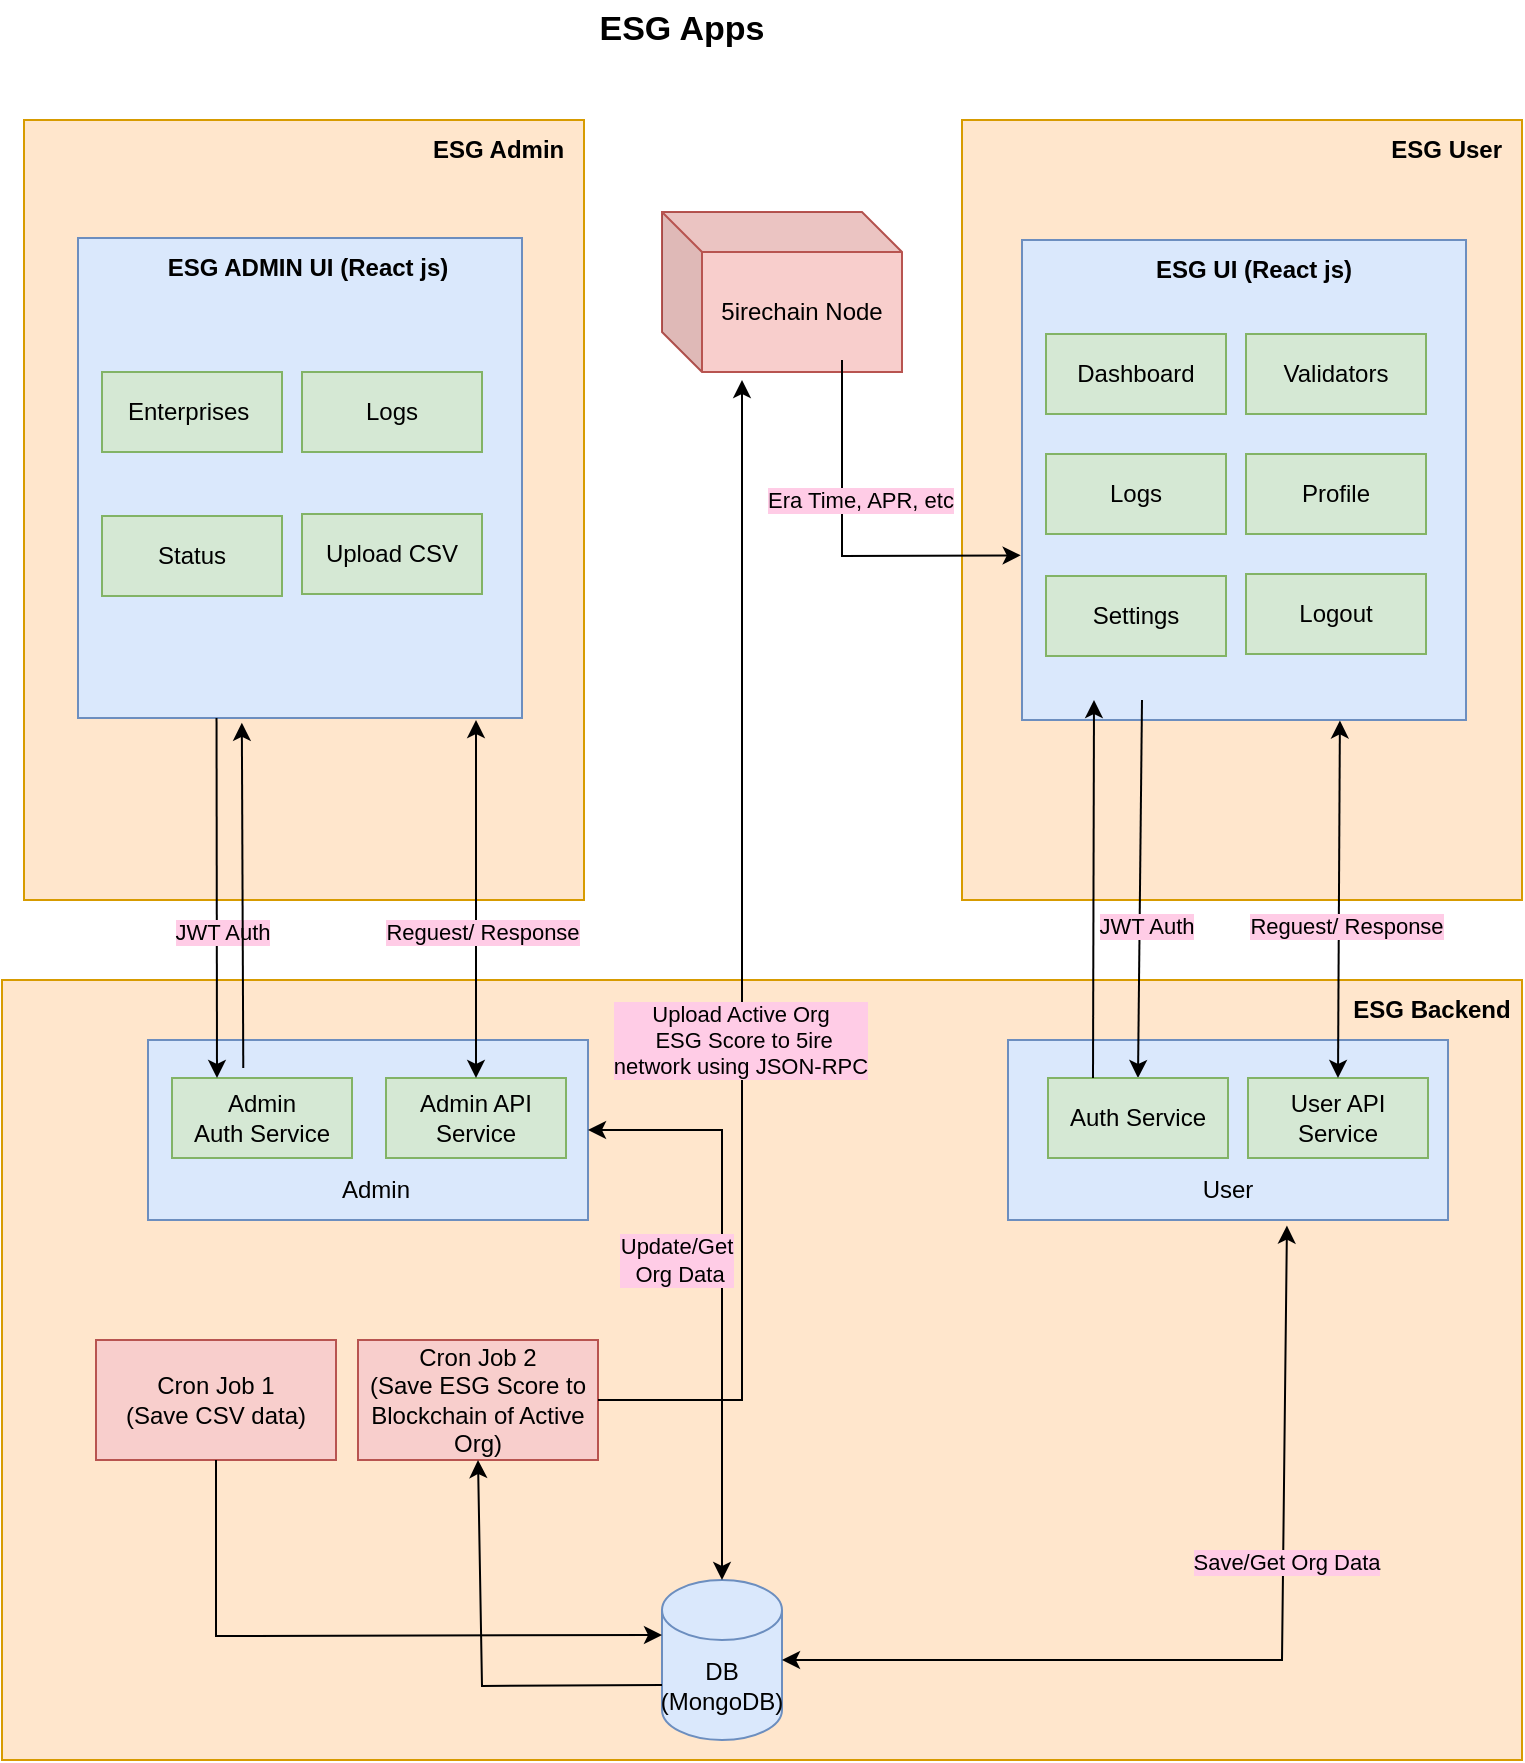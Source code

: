 <mxfile version="21.5.2" type="github">
  <diagram name="Page-1" id="aj00ORtfpLPkY7saenWm">
    <mxGraphModel dx="1360" dy="855" grid="1" gridSize="10" guides="1" tooltips="1" connect="1" arrows="1" fold="1" page="1" pageScale="1" pageWidth="827" pageHeight="1169" math="0" shadow="0">
      <root>
        <mxCell id="0" />
        <mxCell id="1" parent="0" />
        <mxCell id="An4C48waC3ODYYh6WrG2-1" value="&lt;b&gt;&lt;font style=&quot;font-size: 17px;&quot;&gt;ESG Apps&lt;/font&gt;&lt;/b&gt;" style="text;html=1;strokeColor=none;fillColor=none;align=center;verticalAlign=middle;whiteSpace=wrap;rounded=0;" vertex="1" parent="1">
          <mxGeometry x="270" y="40" width="220" height="30" as="geometry" />
        </mxCell>
        <mxCell id="An4C48waC3ODYYh6WrG2-2" value="" style="rounded=0;whiteSpace=wrap;html=1;fillColor=#ffe6cc;strokeColor=#d79b00;" vertex="1" parent="1">
          <mxGeometry x="51" y="100" width="280" height="390" as="geometry" />
        </mxCell>
        <mxCell id="An4C48waC3ODYYh6WrG2-3" value="" style="rounded=0;whiteSpace=wrap;html=1;fillColor=#ffe6cc;strokeColor=#d79b00;" vertex="1" parent="1">
          <mxGeometry x="520" y="100" width="280" height="390" as="geometry" />
        </mxCell>
        <mxCell id="An4C48waC3ODYYh6WrG2-4" value="" style="rounded=0;whiteSpace=wrap;html=1;fillColor=#ffe6cc;strokeColor=#d79b00;" vertex="1" parent="1">
          <mxGeometry x="40" y="530" width="760" height="390" as="geometry" />
        </mxCell>
        <mxCell id="An4C48waC3ODYYh6WrG2-5" value="ESG User&amp;nbsp;" style="text;html=1;strokeColor=none;fillColor=none;align=center;verticalAlign=middle;whiteSpace=wrap;rounded=0;fontStyle=1" vertex="1" parent="1">
          <mxGeometry x="729" y="100" width="70" height="30" as="geometry" />
        </mxCell>
        <mxCell id="An4C48waC3ODYYh6WrG2-6" value="ESG Admin&amp;nbsp;" style="text;html=1;strokeColor=none;fillColor=none;align=center;verticalAlign=middle;whiteSpace=wrap;rounded=0;fontStyle=1" vertex="1" parent="1">
          <mxGeometry x="250" y="100" width="80" height="30" as="geometry" />
        </mxCell>
        <mxCell id="An4C48waC3ODYYh6WrG2-7" value="ESG Backend" style="text;html=1;strokeColor=none;fillColor=none;align=center;verticalAlign=middle;whiteSpace=wrap;rounded=0;fontStyle=1" vertex="1" parent="1">
          <mxGeometry x="710" y="530" width="90" height="30" as="geometry" />
        </mxCell>
        <mxCell id="An4C48waC3ODYYh6WrG2-8" value="" style="rounded=0;whiteSpace=wrap;html=1;fillColor=#dae8fc;strokeColor=#6c8ebf;" vertex="1" parent="1">
          <mxGeometry x="550" y="160" width="222" height="240" as="geometry" />
        </mxCell>
        <mxCell id="An4C48waC3ODYYh6WrG2-9" value="Dashboard" style="rounded=0;whiteSpace=wrap;html=1;fillColor=#d5e8d4;strokeColor=#82b366;" vertex="1" parent="1">
          <mxGeometry x="562" y="207" width="90" height="40" as="geometry" />
        </mxCell>
        <mxCell id="An4C48waC3ODYYh6WrG2-10" value="Validators" style="rounded=0;whiteSpace=wrap;html=1;fillColor=#d5e8d4;strokeColor=#82b366;" vertex="1" parent="1">
          <mxGeometry x="662" y="207" width="90" height="40" as="geometry" />
        </mxCell>
        <mxCell id="An4C48waC3ODYYh6WrG2-11" value="Logs" style="rounded=0;whiteSpace=wrap;html=1;fillColor=#d5e8d4;strokeColor=#82b366;" vertex="1" parent="1">
          <mxGeometry x="562" y="267" width="90" height="40" as="geometry" />
        </mxCell>
        <mxCell id="An4C48waC3ODYYh6WrG2-12" value="Profile" style="rounded=0;whiteSpace=wrap;html=1;fillColor=#d5e8d4;strokeColor=#82b366;" vertex="1" parent="1">
          <mxGeometry x="662" y="267" width="90" height="40" as="geometry" />
        </mxCell>
        <mxCell id="An4C48waC3ODYYh6WrG2-13" value="Settings" style="rounded=0;whiteSpace=wrap;html=1;fillColor=#d5e8d4;strokeColor=#82b366;" vertex="1" parent="1">
          <mxGeometry x="562" y="328" width="90" height="40" as="geometry" />
        </mxCell>
        <mxCell id="An4C48waC3ODYYh6WrG2-14" value="ESG UI (React js)" style="text;html=1;strokeColor=none;fillColor=none;align=center;verticalAlign=middle;whiteSpace=wrap;rounded=0;fontStyle=1" vertex="1" parent="1">
          <mxGeometry x="613" y="160" width="106" height="30" as="geometry" />
        </mxCell>
        <mxCell id="An4C48waC3ODYYh6WrG2-16" value="" style="rounded=0;whiteSpace=wrap;html=1;fillColor=#dae8fc;strokeColor=#6c8ebf;" vertex="1" parent="1">
          <mxGeometry x="543" y="560" width="220" height="90" as="geometry" />
        </mxCell>
        <mxCell id="An4C48waC3ODYYh6WrG2-18" value="" style="endArrow=classic;html=1;rounded=0;entryX=0.5;entryY=0;entryDx=0;entryDy=0;" edge="1" parent="1" target="An4C48waC3ODYYh6WrG2-19">
          <mxGeometry width="50" height="50" relative="1" as="geometry">
            <mxPoint x="610" y="390" as="sourcePoint" />
            <mxPoint x="534" y="560" as="targetPoint" />
          </mxGeometry>
        </mxCell>
        <mxCell id="An4C48waC3ODYYh6WrG2-20" value="JWT Auth" style="edgeLabel;html=1;align=center;verticalAlign=middle;resizable=0;points=[];labelBackgroundColor=#FFCCE6;" vertex="1" connectable="0" parent="An4C48waC3ODYYh6WrG2-18">
          <mxGeometry x="-0.004" y="2" relative="1" as="geometry">
            <mxPoint x="1" y="19" as="offset" />
          </mxGeometry>
        </mxCell>
        <mxCell id="An4C48waC3ODYYh6WrG2-19" value="Auth Service" style="rounded=0;whiteSpace=wrap;html=1;fillColor=#d5e8d4;strokeColor=#82b366;" vertex="1" parent="1">
          <mxGeometry x="563" y="579" width="90" height="40" as="geometry" />
        </mxCell>
        <mxCell id="An4C48waC3ODYYh6WrG2-21" value="" style="endArrow=classic;html=1;rounded=0;exitX=0.25;exitY=0;exitDx=0;exitDy=0;" edge="1" parent="1" source="An4C48waC3ODYYh6WrG2-19">
          <mxGeometry width="50" height="50" relative="1" as="geometry">
            <mxPoint x="512" y="560" as="sourcePoint" />
            <mxPoint x="586" y="390" as="targetPoint" />
          </mxGeometry>
        </mxCell>
        <mxCell id="An4C48waC3ODYYh6WrG2-23" value="Logout" style="rounded=0;whiteSpace=wrap;html=1;fillColor=#d5e8d4;strokeColor=#82b366;" vertex="1" parent="1">
          <mxGeometry x="662" y="327" width="90" height="40" as="geometry" />
        </mxCell>
        <mxCell id="An4C48waC3ODYYh6WrG2-24" value="User API Service" style="rounded=0;whiteSpace=wrap;html=1;fillColor=#d5e8d4;strokeColor=#82b366;" vertex="1" parent="1">
          <mxGeometry x="663" y="579" width="90" height="40" as="geometry" />
        </mxCell>
        <mxCell id="An4C48waC3ODYYh6WrG2-25" value="" style="endArrow=classic;startArrow=classic;html=1;rounded=0;entryX=0.5;entryY=0;entryDx=0;entryDy=0;exitX=0.716;exitY=1.001;exitDx=0;exitDy=0;exitPerimeter=0;" edge="1" parent="1" source="An4C48waC3ODYYh6WrG2-8" target="An4C48waC3ODYYh6WrG2-24">
          <mxGeometry width="50" height="50" relative="1" as="geometry">
            <mxPoint x="580" y="360" as="sourcePoint" />
            <mxPoint x="630" y="310" as="targetPoint" />
          </mxGeometry>
        </mxCell>
        <mxCell id="An4C48waC3ODYYh6WrG2-26" value="Reguest/ Response" style="edgeLabel;html=1;align=center;verticalAlign=middle;resizable=0;points=[];labelBackgroundColor=#FFCCE6;" vertex="1" connectable="0" parent="An4C48waC3ODYYh6WrG2-25">
          <mxGeometry x="-0.028" y="3" relative="1" as="geometry">
            <mxPoint y="15" as="offset" />
          </mxGeometry>
        </mxCell>
        <mxCell id="An4C48waC3ODYYh6WrG2-27" value="" style="rounded=0;whiteSpace=wrap;html=1;fillColor=#dae8fc;strokeColor=#6c8ebf;" vertex="1" parent="1">
          <mxGeometry x="78" y="159" width="222" height="240" as="geometry" />
        </mxCell>
        <mxCell id="An4C48waC3ODYYh6WrG2-28" value="Enterprises&amp;nbsp;" style="rounded=0;whiteSpace=wrap;html=1;fillColor=#d5e8d4;strokeColor=#82b366;" vertex="1" parent="1">
          <mxGeometry x="90" y="226" width="90" height="40" as="geometry" />
        </mxCell>
        <mxCell id="An4C48waC3ODYYh6WrG2-29" value="Logs" style="rounded=0;whiteSpace=wrap;html=1;fillColor=#d5e8d4;strokeColor=#82b366;" vertex="1" parent="1">
          <mxGeometry x="190" y="226" width="90" height="40" as="geometry" />
        </mxCell>
        <mxCell id="An4C48waC3ODYYh6WrG2-30" value="Status" style="rounded=0;whiteSpace=wrap;html=1;fillColor=#d5e8d4;strokeColor=#82b366;" vertex="1" parent="1">
          <mxGeometry x="90" y="298" width="90" height="40" as="geometry" />
        </mxCell>
        <mxCell id="An4C48waC3ODYYh6WrG2-31" value="Upload CSV" style="rounded=0;whiteSpace=wrap;html=1;fillColor=#d5e8d4;strokeColor=#82b366;" vertex="1" parent="1">
          <mxGeometry x="190" y="297" width="90" height="40" as="geometry" />
        </mxCell>
        <mxCell id="An4C48waC3ODYYh6WrG2-33" value="ESG ADMIN UI (React js)" style="text;html=1;strokeColor=none;fillColor=none;align=center;verticalAlign=middle;whiteSpace=wrap;rounded=0;fontStyle=1" vertex="1" parent="1">
          <mxGeometry x="113" y="159" width="160" height="30" as="geometry" />
        </mxCell>
        <mxCell id="An4C48waC3ODYYh6WrG2-36" value="User" style="text;html=1;strokeColor=none;fillColor=none;align=center;verticalAlign=middle;whiteSpace=wrap;rounded=0;" vertex="1" parent="1">
          <mxGeometry x="623" y="620" width="60" height="30" as="geometry" />
        </mxCell>
        <mxCell id="An4C48waC3ODYYh6WrG2-37" value="" style="rounded=0;whiteSpace=wrap;html=1;fillColor=#dae8fc;strokeColor=#6c8ebf;" vertex="1" parent="1">
          <mxGeometry x="113" y="560" width="220" height="90" as="geometry" />
        </mxCell>
        <mxCell id="An4C48waC3ODYYh6WrG2-38" value="Admin&lt;br&gt;Auth Service" style="rounded=0;whiteSpace=wrap;html=1;fillColor=#d5e8d4;strokeColor=#82b366;" vertex="1" parent="1">
          <mxGeometry x="125" y="579" width="90" height="40" as="geometry" />
        </mxCell>
        <mxCell id="An4C48waC3ODYYh6WrG2-39" value="Admin API Service" style="rounded=0;whiteSpace=wrap;html=1;fillColor=#d5e8d4;strokeColor=#82b366;" vertex="1" parent="1">
          <mxGeometry x="232" y="579" width="90" height="40" as="geometry" />
        </mxCell>
        <mxCell id="An4C48waC3ODYYh6WrG2-40" value="Admin" style="text;html=1;strokeColor=none;fillColor=none;align=center;verticalAlign=middle;whiteSpace=wrap;rounded=0;" vertex="1" parent="1">
          <mxGeometry x="197" y="620" width="60" height="30" as="geometry" />
        </mxCell>
        <mxCell id="An4C48waC3ODYYh6WrG2-41" value="" style="endArrow=classic;html=1;rounded=0;exitX=0.312;exitY=1;exitDx=0;exitDy=0;entryX=0.25;entryY=0;entryDx=0;entryDy=0;exitPerimeter=0;" edge="1" parent="1" source="An4C48waC3ODYYh6WrG2-27" target="An4C48waC3ODYYh6WrG2-38">
          <mxGeometry width="50" height="50" relative="1" as="geometry">
            <mxPoint x="544" y="410" as="sourcePoint" />
            <mxPoint x="545" y="589" as="targetPoint" />
          </mxGeometry>
        </mxCell>
        <mxCell id="An4C48waC3ODYYh6WrG2-42" value="JWT Auth" style="edgeLabel;html=1;align=center;verticalAlign=middle;resizable=0;points=[];labelBackgroundColor=#FFCCE6;" vertex="1" connectable="0" parent="An4C48waC3ODYYh6WrG2-41">
          <mxGeometry x="-0.004" y="2" relative="1" as="geometry">
            <mxPoint y="17" as="offset" />
          </mxGeometry>
        </mxCell>
        <mxCell id="An4C48waC3ODYYh6WrG2-43" value="" style="endArrow=classic;html=1;rounded=0;exitX=0.396;exitY=-0.125;exitDx=0;exitDy=0;exitPerimeter=0;entryX=0.369;entryY=1.01;entryDx=0;entryDy=0;entryPerimeter=0;" edge="1" parent="1" source="An4C48waC3ODYYh6WrG2-38" target="An4C48waC3ODYYh6WrG2-27">
          <mxGeometry width="50" height="50" relative="1" as="geometry">
            <mxPoint x="523" y="589" as="sourcePoint" />
            <mxPoint x="276" y="390" as="targetPoint" />
          </mxGeometry>
        </mxCell>
        <mxCell id="An4C48waC3ODYYh6WrG2-44" value="" style="endArrow=classic;startArrow=classic;html=1;rounded=0;entryX=0.5;entryY=0;entryDx=0;entryDy=0;" edge="1" parent="1" target="An4C48waC3ODYYh6WrG2-39">
          <mxGeometry width="50" height="50" relative="1" as="geometry">
            <mxPoint x="277" y="400" as="sourcePoint" />
            <mxPoint x="308" y="578" as="targetPoint" />
            <Array as="points" />
          </mxGeometry>
        </mxCell>
        <mxCell id="An4C48waC3ODYYh6WrG2-45" value="Reguest/ Response" style="edgeLabel;html=1;align=center;verticalAlign=middle;resizable=0;points=[];labelBackgroundColor=#FFCCE6;" vertex="1" connectable="0" parent="An4C48waC3ODYYh6WrG2-44">
          <mxGeometry x="-0.028" y="3" relative="1" as="geometry">
            <mxPoint y="19" as="offset" />
          </mxGeometry>
        </mxCell>
        <mxCell id="An4C48waC3ODYYh6WrG2-46" value="DB&lt;br&gt;(MongoDB)" style="shape=cylinder3;whiteSpace=wrap;html=1;boundedLbl=1;backgroundOutline=1;size=15;fillColor=#dae8fc;strokeColor=#6c8ebf;" vertex="1" parent="1">
          <mxGeometry x="370" y="830" width="60" height="80" as="geometry" />
        </mxCell>
        <mxCell id="An4C48waC3ODYYh6WrG2-47" value="" style="endArrow=classic;startArrow=classic;html=1;rounded=0;entryX=0.634;entryY=1.031;entryDx=0;entryDy=0;entryPerimeter=0;exitX=1;exitY=0.5;exitDx=0;exitDy=0;exitPerimeter=0;" edge="1" parent="1" source="An4C48waC3ODYYh6WrG2-46" target="An4C48waC3ODYYh6WrG2-16">
          <mxGeometry width="50" height="50" relative="1" as="geometry">
            <mxPoint x="410" y="560" as="sourcePoint" />
            <mxPoint x="460" y="510" as="targetPoint" />
            <Array as="points">
              <mxPoint x="680" y="870" />
            </Array>
          </mxGeometry>
        </mxCell>
        <mxCell id="An4C48waC3ODYYh6WrG2-48" value="Save/Get Org Data" style="edgeLabel;html=1;align=center;verticalAlign=middle;resizable=0;points=[];labelBackgroundColor=#FFCCE6;" vertex="1" connectable="0" parent="An4C48waC3ODYYh6WrG2-47">
          <mxGeometry x="0.281" y="-1" relative="1" as="geometry">
            <mxPoint as="offset" />
          </mxGeometry>
        </mxCell>
        <mxCell id="An4C48waC3ODYYh6WrG2-49" value="" style="endArrow=classic;startArrow=classic;html=1;rounded=0;entryX=1;entryY=0.5;entryDx=0;entryDy=0;exitX=0.5;exitY=0;exitDx=0;exitDy=0;exitPerimeter=0;" edge="1" parent="1" source="An4C48waC3ODYYh6WrG2-46" target="An4C48waC3ODYYh6WrG2-37">
          <mxGeometry width="50" height="50" relative="1" as="geometry">
            <mxPoint x="440" y="880" as="sourcePoint" />
            <mxPoint x="619" y="663" as="targetPoint" />
            <Array as="points">
              <mxPoint x="400" y="605" />
            </Array>
          </mxGeometry>
        </mxCell>
        <mxCell id="An4C48waC3ODYYh6WrG2-50" value="Update/Get&lt;br&gt;&amp;nbsp;Org Data" style="edgeLabel;html=1;align=center;verticalAlign=middle;resizable=0;points=[];labelBackgroundColor=#FFCCE6;" vertex="1" connectable="0" parent="An4C48waC3ODYYh6WrG2-49">
          <mxGeometry x="0.281" y="-1" relative="1" as="geometry">
            <mxPoint x="-24" y="27" as="offset" />
          </mxGeometry>
        </mxCell>
        <mxCell id="An4C48waC3ODYYh6WrG2-52" value="Cron Job 1&lt;br&gt;(Save CSV data)" style="rounded=0;whiteSpace=wrap;html=1;fillColor=#f8cecc;strokeColor=#b85450;" vertex="1" parent="1">
          <mxGeometry x="87" y="710" width="120" height="60" as="geometry" />
        </mxCell>
        <mxCell id="An4C48waC3ODYYh6WrG2-53" value="" style="endArrow=classic;html=1;rounded=0;exitX=0.5;exitY=1;exitDx=0;exitDy=0;entryX=0;entryY=0;entryDx=0;entryDy=27.5;entryPerimeter=0;" edge="1" parent="1" source="An4C48waC3ODYYh6WrG2-52" target="An4C48waC3ODYYh6WrG2-46">
          <mxGeometry width="50" height="50" relative="1" as="geometry">
            <mxPoint x="410" y="570" as="sourcePoint" />
            <mxPoint x="460" y="520" as="targetPoint" />
            <Array as="points">
              <mxPoint x="147" y="858" />
            </Array>
          </mxGeometry>
        </mxCell>
        <mxCell id="An4C48waC3ODYYh6WrG2-54" value="Cron Job 2&lt;br&gt;(Save ESG Score to Blockchain of Active Org)" style="rounded=0;whiteSpace=wrap;html=1;fillColor=#f8cecc;strokeColor=#b85450;" vertex="1" parent="1">
          <mxGeometry x="218" y="710" width="120" height="60" as="geometry" />
        </mxCell>
        <mxCell id="An4C48waC3ODYYh6WrG2-55" value="" style="endArrow=classic;html=1;rounded=0;entryX=0.5;entryY=1;entryDx=0;entryDy=0;exitX=0;exitY=0;exitDx=0;exitDy=52.5;exitPerimeter=0;" edge="1" parent="1" source="An4C48waC3ODYYh6WrG2-46" target="An4C48waC3ODYYh6WrG2-54">
          <mxGeometry width="50" height="50" relative="1" as="geometry">
            <mxPoint x="410" y="570" as="sourcePoint" />
            <mxPoint x="460" y="520" as="targetPoint" />
            <Array as="points">
              <mxPoint x="280" y="883" />
            </Array>
          </mxGeometry>
        </mxCell>
        <mxCell id="An4C48waC3ODYYh6WrG2-56" value="5irechain Node" style="shape=cube;whiteSpace=wrap;html=1;boundedLbl=1;backgroundOutline=1;darkOpacity=0.05;darkOpacity2=0.1;fillColor=#f8cecc;strokeColor=#b85450;" vertex="1" parent="1">
          <mxGeometry x="370" y="146" width="120" height="80" as="geometry" />
        </mxCell>
        <mxCell id="An4C48waC3ODYYh6WrG2-57" value="" style="endArrow=classic;html=1;rounded=0;entryX=-0.003;entryY=0.657;entryDx=0;entryDy=0;entryPerimeter=0;" edge="1" parent="1" target="An4C48waC3ODYYh6WrG2-8">
          <mxGeometry width="50" height="50" relative="1" as="geometry">
            <mxPoint x="460" y="220" as="sourcePoint" />
            <mxPoint x="460" y="470" as="targetPoint" />
            <Array as="points">
              <mxPoint x="460" y="318" />
            </Array>
          </mxGeometry>
        </mxCell>
        <mxCell id="An4C48waC3ODYYh6WrG2-58" value="Era Time, APR, etc" style="edgeLabel;html=1;align=center;verticalAlign=middle;resizable=0;points=[];labelBackgroundColor=#FFCCE6;" vertex="1" connectable="0" parent="An4C48waC3ODYYh6WrG2-57">
          <mxGeometry x="0.186" relative="1" as="geometry">
            <mxPoint x="-4" y="-28" as="offset" />
          </mxGeometry>
        </mxCell>
        <mxCell id="An4C48waC3ODYYh6WrG2-59" value="" style="endArrow=classic;html=1;rounded=0;exitX=1;exitY=0.5;exitDx=0;exitDy=0;" edge="1" parent="1" source="An4C48waC3ODYYh6WrG2-54">
          <mxGeometry width="50" height="50" relative="1" as="geometry">
            <mxPoint x="410" y="520" as="sourcePoint" />
            <mxPoint x="410" y="230" as="targetPoint" />
            <Array as="points">
              <mxPoint x="410" y="740" />
            </Array>
          </mxGeometry>
        </mxCell>
        <mxCell id="An4C48waC3ODYYh6WrG2-61" value="Upload Active Org&lt;br&gt;&amp;nbsp;ESG Score to&amp;nbsp;5ire &lt;br&gt;network using JSON-RPC" style="edgeLabel;html=1;align=center;verticalAlign=middle;resizable=0;points=[];labelBackgroundColor=#FFCCE6;" vertex="1" connectable="0" parent="An4C48waC3ODYYh6WrG2-59">
          <mxGeometry x="-0.092" y="1" relative="1" as="geometry">
            <mxPoint y="12" as="offset" />
          </mxGeometry>
        </mxCell>
      </root>
    </mxGraphModel>
  </diagram>
</mxfile>
